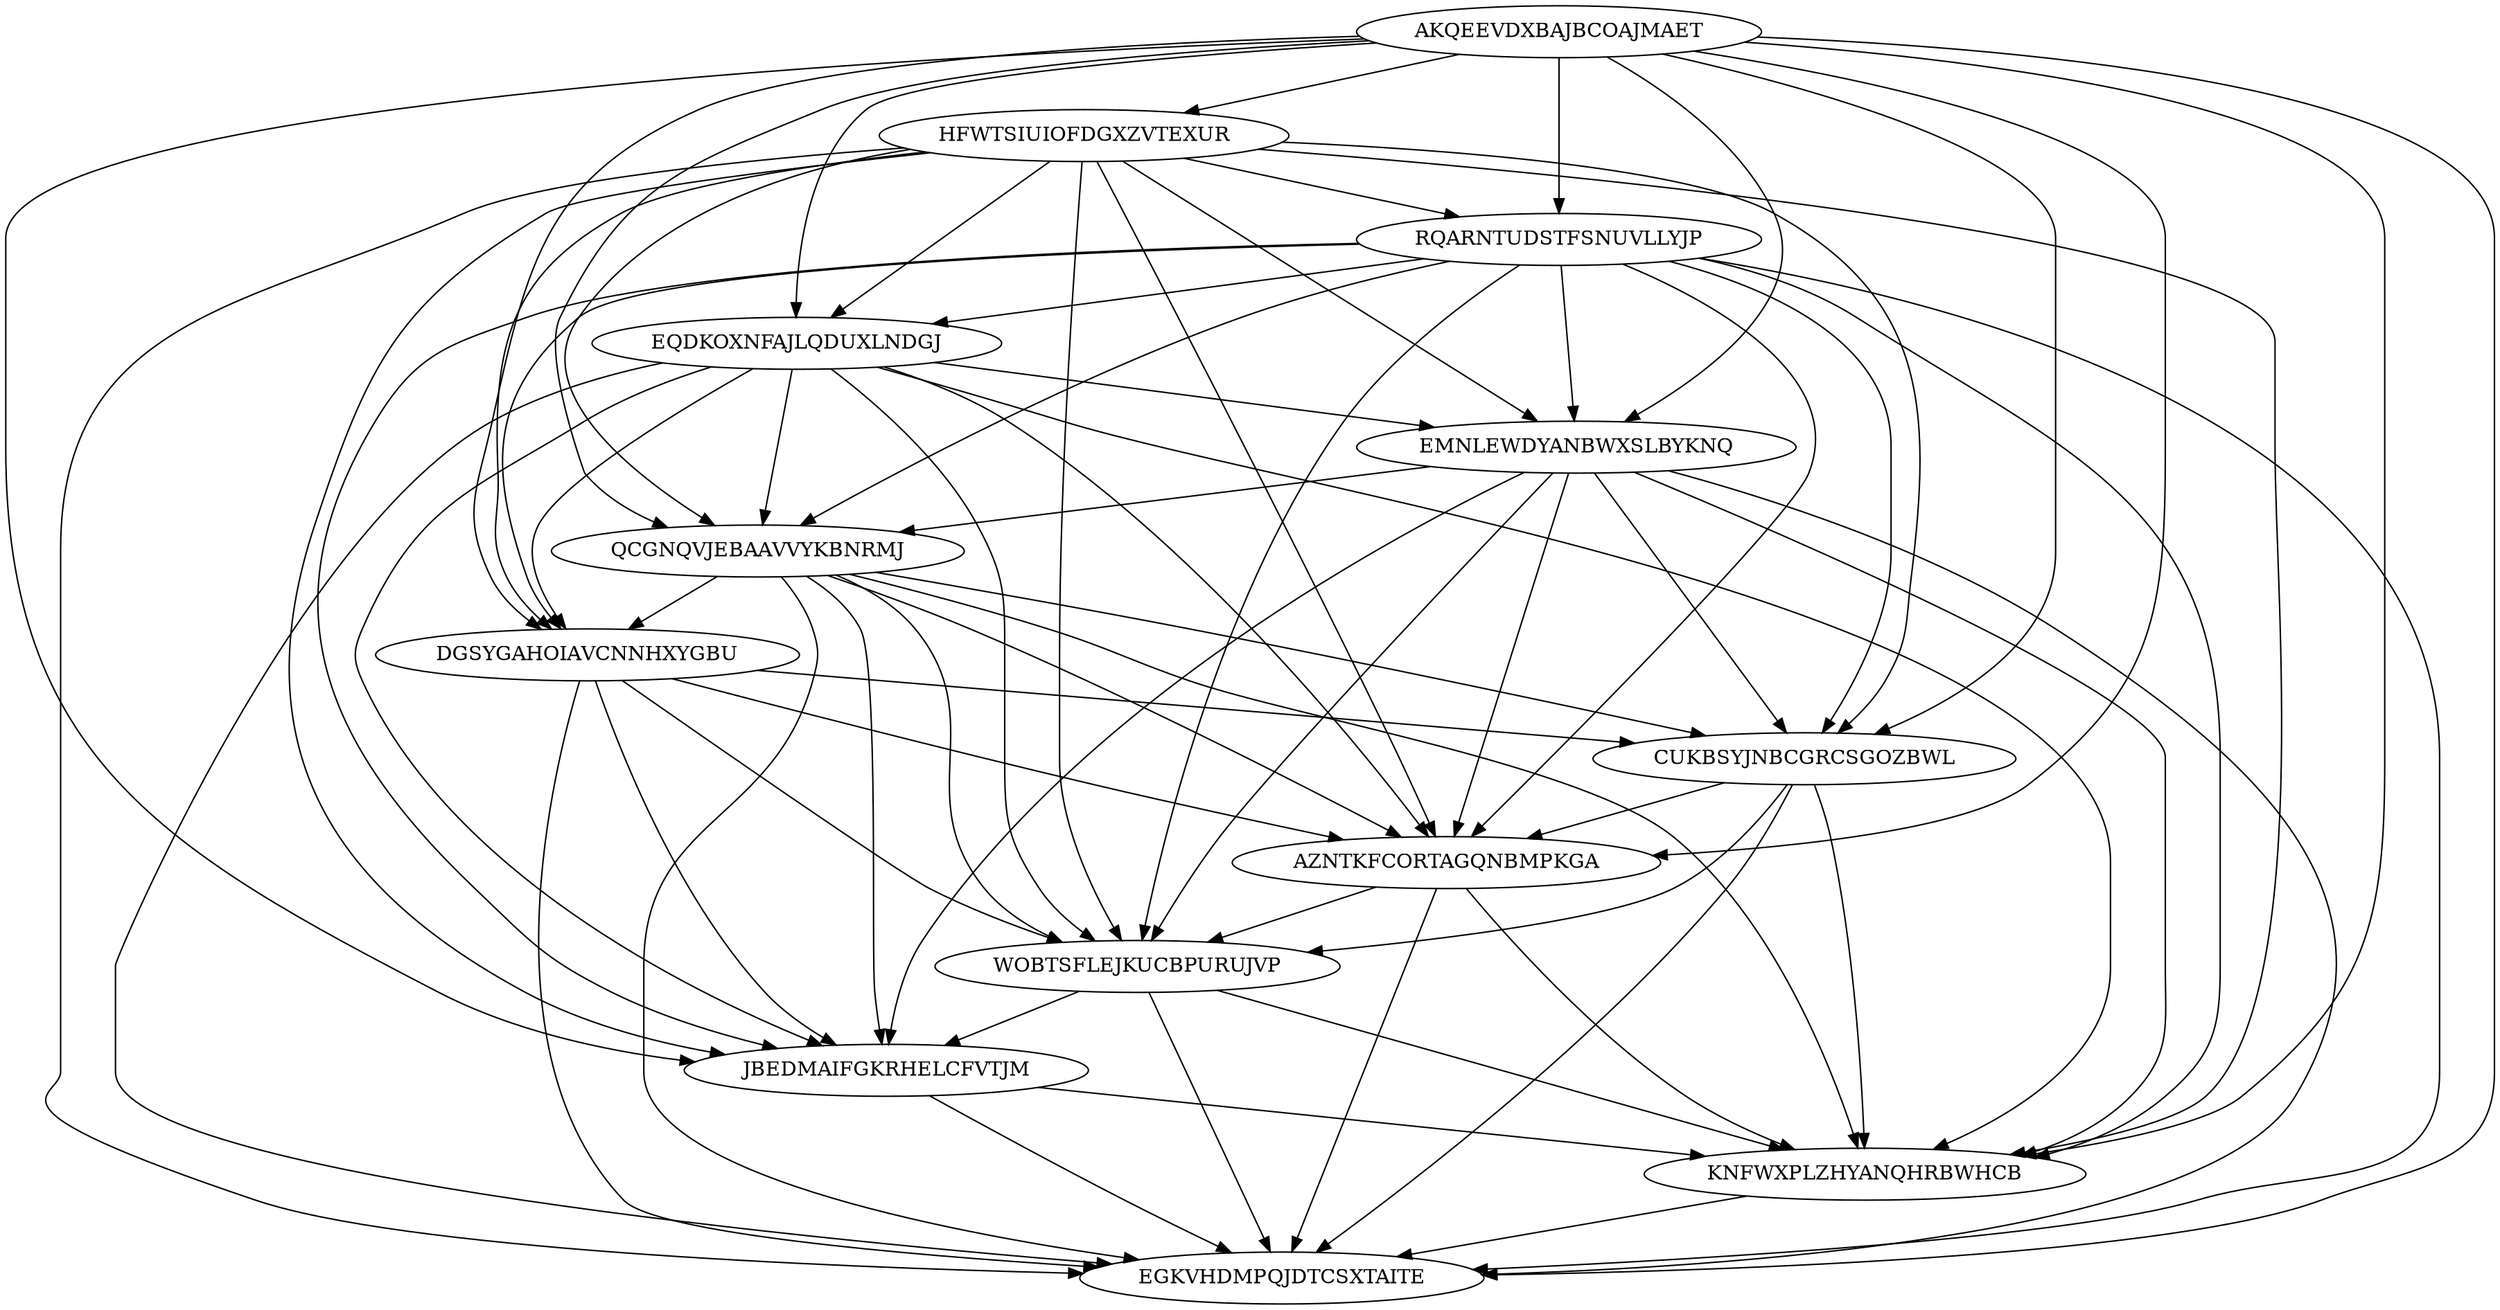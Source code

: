 digraph N13M72 {
	AKQEEVDXBAJBCOAJMAET	[Weight=17];
	HFWTSIUIOFDGXZVTEXUR	[Weight=15];
	RQARNTUDSTFSNUVLLYJP	[Weight=14];
	EQDKOXNFAJLQDUXLNDGJ	[Weight=17];
	EMNLEWDYANBWXSLBYKNQ	[Weight=11];
	QCGNQVJEBAAVVYKBNRMJ	[Weight=16];
	DGSYGAHOIAVCNNHXYGBU	[Weight=12];
	CUKBSYJNBCGRCSGOZBWL	[Weight=10];
	AZNTKFCORTAGQNBMPKGA	[Weight=11];
	WOBTSFLEJKUCBPURUJVP	[Weight=14];
	JBEDMAIFGKRHELCFVTJM	[Weight=17];
	KNFWXPLZHYANQHRBWHCB	[Weight=12];
	EGKVHDMPQJDTCSXTAITE	[Weight=13];
	AKQEEVDXBAJBCOAJMAET -> DGSYGAHOIAVCNNHXYGBU [Weight=15];
	HFWTSIUIOFDGXZVTEXUR -> JBEDMAIFGKRHELCFVTJM [Weight=10];
	QCGNQVJEBAAVVYKBNRMJ -> EGKVHDMPQJDTCSXTAITE [Weight=14];
	RQARNTUDSTFSNUVLLYJP -> DGSYGAHOIAVCNNHXYGBU [Weight=16];
	WOBTSFLEJKUCBPURUJVP -> KNFWXPLZHYANQHRBWHCB [Weight=13];
	EQDKOXNFAJLQDUXLNDGJ -> KNFWXPLZHYANQHRBWHCB [Weight=14];
	RQARNTUDSTFSNUVLLYJP -> CUKBSYJNBCGRCSGOZBWL [Weight=11];
	KNFWXPLZHYANQHRBWHCB -> EGKVHDMPQJDTCSXTAITE [Weight=17];
	DGSYGAHOIAVCNNHXYGBU -> AZNTKFCORTAGQNBMPKGA [Weight=18];
	AZNTKFCORTAGQNBMPKGA -> KNFWXPLZHYANQHRBWHCB [Weight=10];
	HFWTSIUIOFDGXZVTEXUR -> CUKBSYJNBCGRCSGOZBWL [Weight=14];
	QCGNQVJEBAAVVYKBNRMJ -> KNFWXPLZHYANQHRBWHCB [Weight=16];
	QCGNQVJEBAAVVYKBNRMJ -> JBEDMAIFGKRHELCFVTJM [Weight=11];
	AKQEEVDXBAJBCOAJMAET -> EQDKOXNFAJLQDUXLNDGJ [Weight=10];
	EQDKOXNFAJLQDUXLNDGJ -> EGKVHDMPQJDTCSXTAITE [Weight=19];
	EMNLEWDYANBWXSLBYKNQ -> KNFWXPLZHYANQHRBWHCB [Weight=12];
	HFWTSIUIOFDGXZVTEXUR -> QCGNQVJEBAAVVYKBNRMJ [Weight=12];
	DGSYGAHOIAVCNNHXYGBU -> CUKBSYJNBCGRCSGOZBWL [Weight=17];
	AZNTKFCORTAGQNBMPKGA -> EGKVHDMPQJDTCSXTAITE [Weight=19];
	DGSYGAHOIAVCNNHXYGBU -> WOBTSFLEJKUCBPURUJVP [Weight=17];
	AZNTKFCORTAGQNBMPKGA -> WOBTSFLEJKUCBPURUJVP [Weight=12];
	AKQEEVDXBAJBCOAJMAET -> QCGNQVJEBAAVVYKBNRMJ [Weight=16];
	CUKBSYJNBCGRCSGOZBWL -> KNFWXPLZHYANQHRBWHCB [Weight=11];
	CUKBSYJNBCGRCSGOZBWL -> AZNTKFCORTAGQNBMPKGA [Weight=20];
	AKQEEVDXBAJBCOAJMAET -> AZNTKFCORTAGQNBMPKGA [Weight=18];
	DGSYGAHOIAVCNNHXYGBU -> JBEDMAIFGKRHELCFVTJM [Weight=20];
	DGSYGAHOIAVCNNHXYGBU -> EGKVHDMPQJDTCSXTAITE [Weight=18];
	AKQEEVDXBAJBCOAJMAET -> HFWTSIUIOFDGXZVTEXUR [Weight=11];
	RQARNTUDSTFSNUVLLYJP -> EMNLEWDYANBWXSLBYKNQ [Weight=12];
	EQDKOXNFAJLQDUXLNDGJ -> AZNTKFCORTAGQNBMPKGA [Weight=16];
	EQDKOXNFAJLQDUXLNDGJ -> DGSYGAHOIAVCNNHXYGBU [Weight=12];
	WOBTSFLEJKUCBPURUJVP -> EGKVHDMPQJDTCSXTAITE [Weight=20];
	QCGNQVJEBAAVVYKBNRMJ -> CUKBSYJNBCGRCSGOZBWL [Weight=20];
	WOBTSFLEJKUCBPURUJVP -> JBEDMAIFGKRHELCFVTJM [Weight=13];
	HFWTSIUIOFDGXZVTEXUR -> EGKVHDMPQJDTCSXTAITE [Weight=20];
	EQDKOXNFAJLQDUXLNDGJ -> JBEDMAIFGKRHELCFVTJM [Weight=16];
	RQARNTUDSTFSNUVLLYJP -> KNFWXPLZHYANQHRBWHCB [Weight=20];
	HFWTSIUIOFDGXZVTEXUR -> AZNTKFCORTAGQNBMPKGA [Weight=17];
	RQARNTUDSTFSNUVLLYJP -> WOBTSFLEJKUCBPURUJVP [Weight=15];
	EMNLEWDYANBWXSLBYKNQ -> EGKVHDMPQJDTCSXTAITE [Weight=12];
	EQDKOXNFAJLQDUXLNDGJ -> EMNLEWDYANBWXSLBYKNQ [Weight=14];
	JBEDMAIFGKRHELCFVTJM -> EGKVHDMPQJDTCSXTAITE [Weight=13];
	HFWTSIUIOFDGXZVTEXUR -> RQARNTUDSTFSNUVLLYJP [Weight=12];
	RQARNTUDSTFSNUVLLYJP -> QCGNQVJEBAAVVYKBNRMJ [Weight=20];
	AKQEEVDXBAJBCOAJMAET -> KNFWXPLZHYANQHRBWHCB [Weight=18];
	EMNLEWDYANBWXSLBYKNQ -> CUKBSYJNBCGRCSGOZBWL [Weight=11];
	RQARNTUDSTFSNUVLLYJP -> EGKVHDMPQJDTCSXTAITE [Weight=18];
	AKQEEVDXBAJBCOAJMAET -> RQARNTUDSTFSNUVLLYJP [Weight=20];
	JBEDMAIFGKRHELCFVTJM -> KNFWXPLZHYANQHRBWHCB [Weight=10];
	EMNLEWDYANBWXSLBYKNQ -> AZNTKFCORTAGQNBMPKGA [Weight=19];
	HFWTSIUIOFDGXZVTEXUR -> EMNLEWDYANBWXSLBYKNQ [Weight=19];
	HFWTSIUIOFDGXZVTEXUR -> WOBTSFLEJKUCBPURUJVP [Weight=13];
	RQARNTUDSTFSNUVLLYJP -> AZNTKFCORTAGQNBMPKGA [Weight=19];
	AKQEEVDXBAJBCOAJMAET -> JBEDMAIFGKRHELCFVTJM [Weight=14];
	AKQEEVDXBAJBCOAJMAET -> EMNLEWDYANBWXSLBYKNQ [Weight=14];
	EQDKOXNFAJLQDUXLNDGJ -> WOBTSFLEJKUCBPURUJVP [Weight=10];
	EMNLEWDYANBWXSLBYKNQ -> WOBTSFLEJKUCBPURUJVP [Weight=17];
	EMNLEWDYANBWXSLBYKNQ -> JBEDMAIFGKRHELCFVTJM [Weight=13];
	AKQEEVDXBAJBCOAJMAET -> EGKVHDMPQJDTCSXTAITE [Weight=13];
	QCGNQVJEBAAVVYKBNRMJ -> WOBTSFLEJKUCBPURUJVP [Weight=13];
	RQARNTUDSTFSNUVLLYJP -> EQDKOXNFAJLQDUXLNDGJ [Weight=10];
	HFWTSIUIOFDGXZVTEXUR -> DGSYGAHOIAVCNNHXYGBU [Weight=15];
	QCGNQVJEBAAVVYKBNRMJ -> AZNTKFCORTAGQNBMPKGA [Weight=10];
	CUKBSYJNBCGRCSGOZBWL -> WOBTSFLEJKUCBPURUJVP [Weight=14];
	HFWTSIUIOFDGXZVTEXUR -> EQDKOXNFAJLQDUXLNDGJ [Weight=18];
	AKQEEVDXBAJBCOAJMAET -> CUKBSYJNBCGRCSGOZBWL [Weight=14];
	EQDKOXNFAJLQDUXLNDGJ -> QCGNQVJEBAAVVYKBNRMJ [Weight=14];
	QCGNQVJEBAAVVYKBNRMJ -> DGSYGAHOIAVCNNHXYGBU [Weight=10];
	RQARNTUDSTFSNUVLLYJP -> JBEDMAIFGKRHELCFVTJM [Weight=14];
	HFWTSIUIOFDGXZVTEXUR -> KNFWXPLZHYANQHRBWHCB [Weight=17];
	EMNLEWDYANBWXSLBYKNQ -> QCGNQVJEBAAVVYKBNRMJ [Weight=19];
	CUKBSYJNBCGRCSGOZBWL -> EGKVHDMPQJDTCSXTAITE [Weight=13];
}
